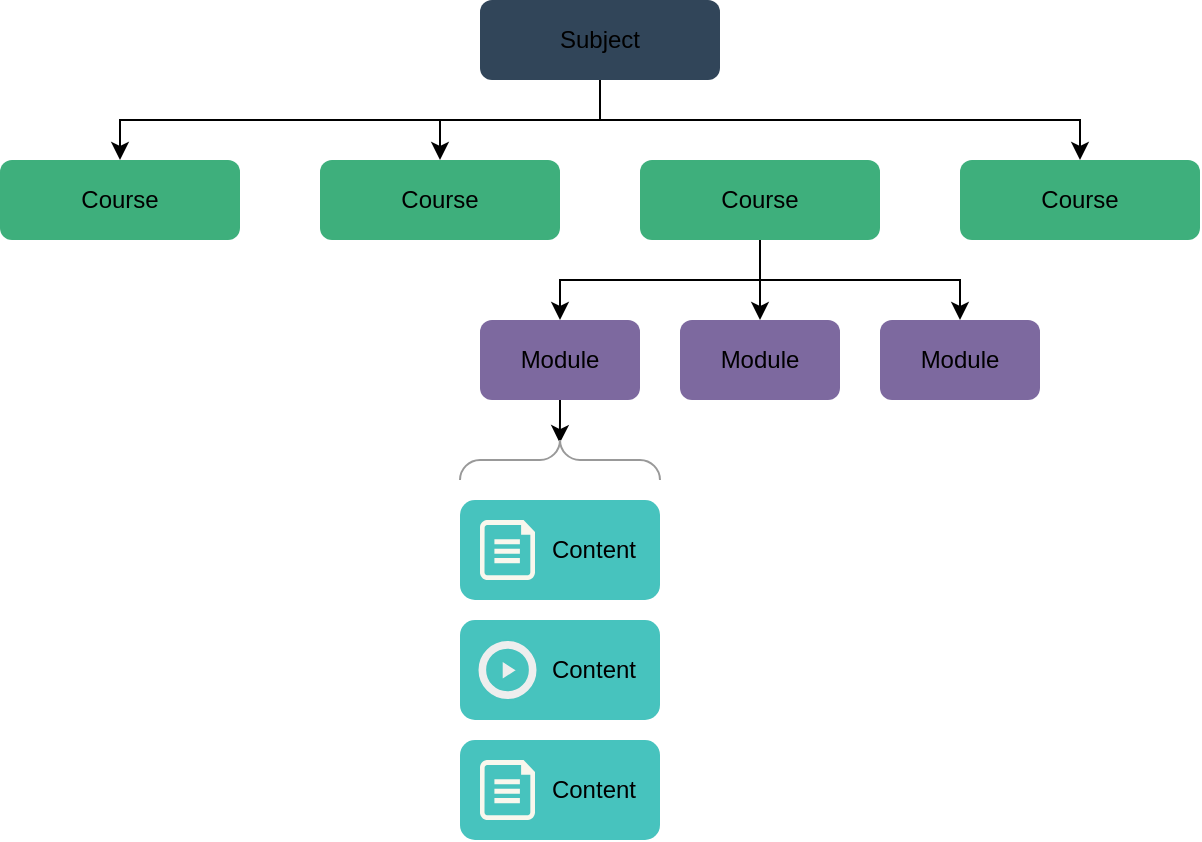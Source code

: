<mxfile>
    <diagram id="T7OU0qqY4D3rw8SHvc-g" name="Page-1">
        <mxGraphModel dx="123" dy="207" grid="1" gridSize="10" guides="1" tooltips="1" connect="1" arrows="1" fold="1" page="1" pageScale="1" pageWidth="850" pageHeight="1100" math="0" shadow="0">
            <root>
                <mxCell id="0"/>
                <mxCell id="1" parent="0"/>
                <mxCell id="9" style="edgeStyle=orthogonalEdgeStyle;html=1;exitX=0.5;exitY=1;exitDx=0;exitDy=0;entryX=0.5;entryY=0;entryDx=0;entryDy=0;rounded=0;" parent="1" source="4" target="5" edge="1">
                    <mxGeometry relative="1" as="geometry"/>
                </mxCell>
                <mxCell id="10" style="edgeStyle=orthogonalEdgeStyle;html=1;exitX=0.5;exitY=1;exitDx=0;exitDy=0;entryX=0.5;entryY=0;entryDx=0;entryDy=0;rounded=0;" parent="1" source="4" target="6" edge="1">
                    <mxGeometry relative="1" as="geometry"/>
                </mxCell>
                <mxCell id="11" style="edgeStyle=orthogonalEdgeStyle;html=1;exitX=0.5;exitY=1;exitDx=0;exitDy=0;entryX=0.5;entryY=0;entryDx=0;entryDy=0;strokeColor=none;rounded=0;" parent="1" source="4" target="7" edge="1">
                    <mxGeometry relative="1" as="geometry">
                        <Array as="points">
                            <mxPoint x="340" y="100"/>
                            <mxPoint x="420" y="100"/>
                        </Array>
                    </mxGeometry>
                </mxCell>
                <mxCell id="12" style="edgeStyle=orthogonalEdgeStyle;html=1;exitX=0.5;exitY=1;exitDx=0;exitDy=0;entryX=0.5;entryY=0;entryDx=0;entryDy=0;rounded=0;" parent="1" source="4" target="8" edge="1">
                    <mxGeometry relative="1" as="geometry"/>
                </mxCell>
                <mxCell id="4" value="Subject" style="rounded=1;whiteSpace=wrap;html=1;fillColor=#314559;strokeColor=none;" parent="1" vertex="1">
                    <mxGeometry x="280" y="40" width="120" height="40" as="geometry"/>
                </mxCell>
                <mxCell id="5" value="Course" style="rounded=1;whiteSpace=wrap;html=1;fillColor=#3EAF7C;strokeColor=none;" parent="1" vertex="1">
                    <mxGeometry x="40" y="120" width="120" height="40" as="geometry"/>
                </mxCell>
                <mxCell id="6" value="Course" style="rounded=1;whiteSpace=wrap;html=1;fillColor=#3EAF7C;strokeColor=none;" parent="1" vertex="1">
                    <mxGeometry x="200" y="120" width="120" height="40" as="geometry"/>
                </mxCell>
                <mxCell id="17" style="edgeStyle=orthogonalEdgeStyle;html=1;exitX=0.5;exitY=1;exitDx=0;exitDy=0;entryX=0.5;entryY=0;entryDx=0;entryDy=0;rounded=0;" parent="1" source="7" target="21" edge="1">
                    <mxGeometry relative="1" as="geometry">
                        <Array as="points"/>
                        <mxPoint x="420" y="200" as="targetPoint"/>
                    </mxGeometry>
                </mxCell>
                <mxCell id="18" style="edgeStyle=orthogonalEdgeStyle;html=1;exitX=0.5;exitY=1;exitDx=0;exitDy=0;entryX=0.5;entryY=0;entryDx=0;entryDy=0;rounded=0;" parent="1" source="7" target="15" edge="1">
                    <mxGeometry relative="1" as="geometry">
                        <Array as="points">
                            <mxPoint x="420" y="180"/>
                            <mxPoint x="320" y="180"/>
                        </Array>
                    </mxGeometry>
                </mxCell>
                <mxCell id="19" style="edgeStyle=orthogonalEdgeStyle;html=1;exitX=0.5;exitY=1;exitDx=0;exitDy=0;entryX=0.5;entryY=0;entryDx=0;entryDy=0;rounded=0;" parent="1" source="7" target="20" edge="1">
                    <mxGeometry relative="1" as="geometry">
                        <mxPoint x="520" y="200" as="targetPoint"/>
                    </mxGeometry>
                </mxCell>
                <mxCell id="7" value="Course" style="rounded=1;whiteSpace=wrap;html=1;fillColor=#3EAF7C;strokeColor=none;" parent="1" vertex="1">
                    <mxGeometry x="360" y="120" width="120" height="40" as="geometry"/>
                </mxCell>
                <mxCell id="8" value="Course" style="rounded=1;whiteSpace=wrap;html=1;fillColor=#3EAF7C;strokeColor=none;" parent="1" vertex="1">
                    <mxGeometry x="520" y="120" width="120" height="40" as="geometry"/>
                </mxCell>
                <mxCell id="24" style="edgeStyle=orthogonalEdgeStyle;rounded=0;html=1;exitX=0.5;exitY=1;exitDx=0;exitDy=0;entryX=0.499;entryY=0.076;entryDx=0;entryDy=0;entryPerimeter=0;" parent="1" source="15" target="23" edge="1">
                    <mxGeometry relative="1" as="geometry"/>
                </mxCell>
                <mxCell id="15" value="Module" style="rounded=1;whiteSpace=wrap;html=1;fillColor=#7D699F;strokeColor=none;" parent="1" vertex="1">
                    <mxGeometry x="280" y="200" width="80" height="40" as="geometry"/>
                </mxCell>
                <mxCell id="20" value="Module" style="rounded=1;whiteSpace=wrap;html=1;fillColor=#7D699F;strokeColor=none;" parent="1" vertex="1">
                    <mxGeometry x="480" y="200" width="80" height="40" as="geometry"/>
                </mxCell>
                <mxCell id="21" value="Module" style="rounded=1;whiteSpace=wrap;html=1;fillColor=#7D699F;strokeColor=none;" parent="1" vertex="1">
                    <mxGeometry x="380" y="200" width="80" height="40" as="geometry"/>
                </mxCell>
                <mxCell id="23" value="" style="verticalLabelPosition=bottom;shadow=0;dashed=0;align=center;html=1;verticalAlign=top;strokeWidth=1;shape=mxgraph.mockup.markup.curlyBrace;strokeColor=#999999;" parent="1" vertex="1">
                    <mxGeometry x="270" y="260" width="100" height="20" as="geometry"/>
                </mxCell>
                <mxCell id="34" value="" style="group" parent="1" vertex="1" connectable="0">
                    <mxGeometry x="270" y="350" width="100" height="50" as="geometry"/>
                </mxCell>
                <mxCell id="36" value="" style="group" parent="34" vertex="1" connectable="0">
                    <mxGeometry width="100" height="50" as="geometry"/>
                </mxCell>
                <mxCell id="29" value="Content&amp;nbsp; &amp;nbsp;" style="rounded=1;whiteSpace=wrap;html=1;align=right;strokeColor=none;fillColor=#47C3BE;" parent="36" vertex="1">
                    <mxGeometry width="100" height="50" as="geometry"/>
                </mxCell>
                <mxCell id="27" value="" style="sketch=0;html=1;aspect=fixed;strokeColor=#47C3BE;shadow=0;align=center;verticalAlign=top;fillColor=#eeeeee;shape=mxgraph.gcp2.play_start;strokeWidth=1;" parent="36" vertex="1">
                    <mxGeometry x="8.75" y="10" width="30" height="30" as="geometry"/>
                </mxCell>
                <mxCell id="35" value="" style="group" parent="1" vertex="1" connectable="0">
                    <mxGeometry x="270" y="290" width="100" height="50" as="geometry"/>
                </mxCell>
                <mxCell id="37" value="" style="group" parent="35" vertex="1" connectable="0">
                    <mxGeometry width="100" height="50" as="geometry"/>
                </mxCell>
                <mxCell id="25" value="Content&amp;nbsp; &amp;nbsp;" style="rounded=1;whiteSpace=wrap;html=1;align=right;strokeColor=none;fillColor=#47C3BE;" parent="37" vertex="1">
                    <mxGeometry width="100" height="50" as="geometry"/>
                </mxCell>
                <mxCell id="26" value="" style="verticalLabelPosition=bottom;html=1;verticalAlign=top;align=center;strokeColor=none;fillColor=#f9f7ed;shape=mxgraph.azure.file;pointerEvents=1;" parent="37" vertex="1">
                    <mxGeometry x="10" y="10" width="27.5" height="30" as="geometry"/>
                </mxCell>
                <mxCell id="38" value="" style="group" parent="1" vertex="1" connectable="0">
                    <mxGeometry x="270" y="410" width="100" height="50" as="geometry"/>
                </mxCell>
                <mxCell id="39" value="" style="group" parent="38" vertex="1" connectable="0">
                    <mxGeometry width="100" height="50" as="geometry"/>
                </mxCell>
                <mxCell id="40" value="Content&amp;nbsp; &amp;nbsp;" style="rounded=1;whiteSpace=wrap;html=1;align=right;strokeColor=none;fillColor=#47C3BE;" parent="39" vertex="1">
                    <mxGeometry width="100" height="50" as="geometry"/>
                </mxCell>
                <mxCell id="41" value="" style="verticalLabelPosition=bottom;html=1;verticalAlign=top;align=center;strokeColor=none;fillColor=#f9f7ed;shape=mxgraph.azure.file;pointerEvents=1;" parent="39" vertex="1">
                    <mxGeometry x="10" y="10" width="27.5" height="30" as="geometry"/>
                </mxCell>
            </root>
        </mxGraphModel>
    </diagram>
</mxfile>